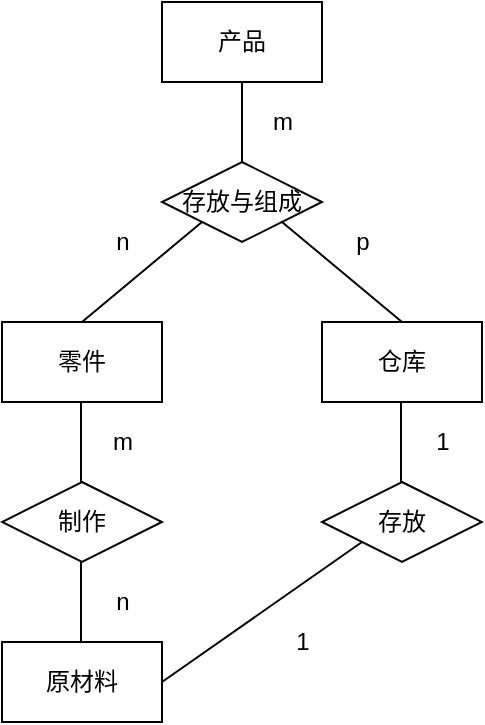 <mxfile version="20.7.2" type="github">
  <diagram id="RPHbYfEEB1qxLwdHQrgB" name="第 1 页">
    <mxGraphModel dx="1050" dy="580" grid="1" gridSize="10" guides="1" tooltips="1" connect="1" arrows="1" fold="1" page="1" pageScale="1" pageWidth="980" pageHeight="1390" math="0" shadow="0">
      <root>
        <mxCell id="0" />
        <mxCell id="1" parent="0" />
        <mxCell id="T8XuXgVxlpSm19Ft0mqX-40" value="产品" style="rounded=0;whiteSpace=wrap;html=1;" vertex="1" parent="1">
          <mxGeometry x="680" y="80" width="80" height="40" as="geometry" />
        </mxCell>
        <mxCell id="T8XuXgVxlpSm19Ft0mqX-41" value="存放与组成" style="rhombus;whiteSpace=wrap;html=1;" vertex="1" parent="1">
          <mxGeometry x="680" y="160" width="80" height="40" as="geometry" />
        </mxCell>
        <mxCell id="T8XuXgVxlpSm19Ft0mqX-42" value="零件" style="rounded=0;whiteSpace=wrap;html=1;" vertex="1" parent="1">
          <mxGeometry x="600" y="240" width="80" height="40" as="geometry" />
        </mxCell>
        <mxCell id="T8XuXgVxlpSm19Ft0mqX-44" value="仓库" style="rounded=0;whiteSpace=wrap;html=1;" vertex="1" parent="1">
          <mxGeometry x="760" y="240" width="80" height="40" as="geometry" />
        </mxCell>
        <mxCell id="T8XuXgVxlpSm19Ft0mqX-45" value="制作" style="rhombus;whiteSpace=wrap;html=1;" vertex="1" parent="1">
          <mxGeometry x="600" y="320" width="80" height="40" as="geometry" />
        </mxCell>
        <mxCell id="T8XuXgVxlpSm19Ft0mqX-46" value="原材料" style="rounded=0;whiteSpace=wrap;html=1;" vertex="1" parent="1">
          <mxGeometry x="600" y="400" width="80" height="40" as="geometry" />
        </mxCell>
        <mxCell id="T8XuXgVxlpSm19Ft0mqX-47" value="存放" style="rhombus;whiteSpace=wrap;html=1;" vertex="1" parent="1">
          <mxGeometry x="760" y="320" width="80" height="40" as="geometry" />
        </mxCell>
        <mxCell id="T8XuXgVxlpSm19Ft0mqX-48" value="" style="endArrow=none;html=1;rounded=0;exitX=0.5;exitY=1;exitDx=0;exitDy=0;entryX=0.5;entryY=0;entryDx=0;entryDy=0;" edge="1" parent="1" source="T8XuXgVxlpSm19Ft0mqX-40" target="T8XuXgVxlpSm19Ft0mqX-41">
          <mxGeometry width="50" height="50" relative="1" as="geometry">
            <mxPoint x="289.5" y="360" as="sourcePoint" />
            <mxPoint x="289.5" y="400" as="targetPoint" />
          </mxGeometry>
        </mxCell>
        <mxCell id="T8XuXgVxlpSm19Ft0mqX-49" value="" style="endArrow=none;html=1;rounded=0;exitX=0.5;exitY=1;exitDx=0;exitDy=0;entryX=0.5;entryY=0;entryDx=0;entryDy=0;" edge="1" parent="1">
          <mxGeometry width="50" height="50" relative="1" as="geometry">
            <mxPoint x="639.5" y="360" as="sourcePoint" />
            <mxPoint x="639.5" y="400" as="targetPoint" />
          </mxGeometry>
        </mxCell>
        <mxCell id="T8XuXgVxlpSm19Ft0mqX-50" value="" style="endArrow=none;html=1;rounded=0;exitX=0.5;exitY=1;exitDx=0;exitDy=0;entryX=0.5;entryY=0;entryDx=0;entryDy=0;" edge="1" parent="1">
          <mxGeometry width="50" height="50" relative="1" as="geometry">
            <mxPoint x="799.5" y="280" as="sourcePoint" />
            <mxPoint x="799.5" y="320" as="targetPoint" />
          </mxGeometry>
        </mxCell>
        <mxCell id="T8XuXgVxlpSm19Ft0mqX-51" value="" style="endArrow=none;html=1;rounded=0;exitX=0.5;exitY=1;exitDx=0;exitDy=0;entryX=0.5;entryY=0;entryDx=0;entryDy=0;" edge="1" parent="1">
          <mxGeometry width="50" height="50" relative="1" as="geometry">
            <mxPoint x="639.5" y="280" as="sourcePoint" />
            <mxPoint x="639.5" y="320" as="targetPoint" />
          </mxGeometry>
        </mxCell>
        <mxCell id="T8XuXgVxlpSm19Ft0mqX-52" value="" style="endArrow=none;html=1;rounded=0;exitX=0;exitY=1;exitDx=0;exitDy=0;entryX=0.5;entryY=0;entryDx=0;entryDy=0;" edge="1" parent="1" source="T8XuXgVxlpSm19Ft0mqX-41" target="T8XuXgVxlpSm19Ft0mqX-42">
          <mxGeometry width="50" height="50" relative="1" as="geometry">
            <mxPoint x="760" y="160" as="sourcePoint" />
            <mxPoint x="760" y="200" as="targetPoint" />
          </mxGeometry>
        </mxCell>
        <mxCell id="T8XuXgVxlpSm19Ft0mqX-53" value="" style="endArrow=none;html=1;rounded=0;exitX=1;exitY=1;exitDx=0;exitDy=0;entryX=0.5;entryY=0;entryDx=0;entryDy=0;" edge="1" parent="1" source="T8XuXgVxlpSm19Ft0mqX-41" target="T8XuXgVxlpSm19Ft0mqX-44">
          <mxGeometry width="50" height="50" relative="1" as="geometry">
            <mxPoint x="770" y="170" as="sourcePoint" />
            <mxPoint x="770" y="210" as="targetPoint" />
          </mxGeometry>
        </mxCell>
        <mxCell id="T8XuXgVxlpSm19Ft0mqX-54" value="" style="endArrow=none;html=1;rounded=0;exitX=0;exitY=1;exitDx=0;exitDy=0;entryX=1;entryY=0.5;entryDx=0;entryDy=0;" edge="1" parent="1" source="T8XuXgVxlpSm19Ft0mqX-47" target="T8XuXgVxlpSm19Ft0mqX-46">
          <mxGeometry width="50" height="50" relative="1" as="geometry">
            <mxPoint x="780" y="180" as="sourcePoint" />
            <mxPoint x="780" y="220" as="targetPoint" />
          </mxGeometry>
        </mxCell>
        <mxCell id="T8XuXgVxlpSm19Ft0mqX-55" value="m" style="text;html=1;align=center;verticalAlign=middle;resizable=0;points=[];autosize=1;strokeColor=none;fillColor=none;" vertex="1" parent="1">
          <mxGeometry x="725" y="125" width="30" height="30" as="geometry" />
        </mxCell>
        <mxCell id="T8XuXgVxlpSm19Ft0mqX-56" value="n" style="text;html=1;align=center;verticalAlign=middle;resizable=0;points=[];autosize=1;strokeColor=none;fillColor=none;" vertex="1" parent="1">
          <mxGeometry x="645" y="185" width="30" height="30" as="geometry" />
        </mxCell>
        <mxCell id="T8XuXgVxlpSm19Ft0mqX-57" value="p" style="text;html=1;align=center;verticalAlign=middle;resizable=0;points=[];autosize=1;strokeColor=none;fillColor=none;" vertex="1" parent="1">
          <mxGeometry x="765" y="185" width="30" height="30" as="geometry" />
        </mxCell>
        <mxCell id="T8XuXgVxlpSm19Ft0mqX-58" value="m" style="text;html=1;align=center;verticalAlign=middle;resizable=0;points=[];autosize=1;strokeColor=none;fillColor=none;" vertex="1" parent="1">
          <mxGeometry x="645" y="285" width="30" height="30" as="geometry" />
        </mxCell>
        <mxCell id="T8XuXgVxlpSm19Ft0mqX-59" value="n" style="text;html=1;align=center;verticalAlign=middle;resizable=0;points=[];autosize=1;strokeColor=none;fillColor=none;" vertex="1" parent="1">
          <mxGeometry x="645" y="365" width="30" height="30" as="geometry" />
        </mxCell>
        <mxCell id="T8XuXgVxlpSm19Ft0mqX-60" value="1" style="text;html=1;align=center;verticalAlign=middle;resizable=0;points=[];autosize=1;strokeColor=none;fillColor=none;" vertex="1" parent="1">
          <mxGeometry x="805" y="285" width="30" height="30" as="geometry" />
        </mxCell>
        <mxCell id="T8XuXgVxlpSm19Ft0mqX-61" value="1" style="text;html=1;align=center;verticalAlign=middle;resizable=0;points=[];autosize=1;strokeColor=none;fillColor=none;" vertex="1" parent="1">
          <mxGeometry x="735" y="385" width="30" height="30" as="geometry" />
        </mxCell>
      </root>
    </mxGraphModel>
  </diagram>
</mxfile>
